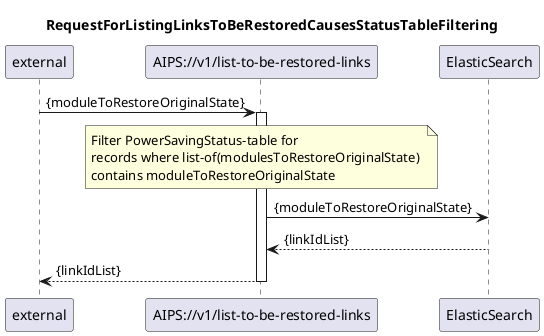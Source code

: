 @startuml 704_listToBeRestoredLinks
skinparam responseMessageBelowArrow true

title
RequestForListingLinksToBeRestoredCausesStatusTableFiltering
end title

participant "external" as requestor
participant "AIPS://v1/list-to-be-restored-links" as listStatus
participant "ElasticSearch" as es

requestor -> listStatus: {moduleToRestoreOriginalState}
activate listStatus

note over listStatus
  Filter PowerSavingStatus-table for
  records where list-of(modulesToRestoreOriginalState) 
  contains moduleToRestoreOriginalState
end note
listStatus -> es: {moduleToRestoreOriginalState} 
es --> listStatus: {linkIdList}
listStatus --> requestor: {linkIdList}

deactivate listStatus 

@enduml